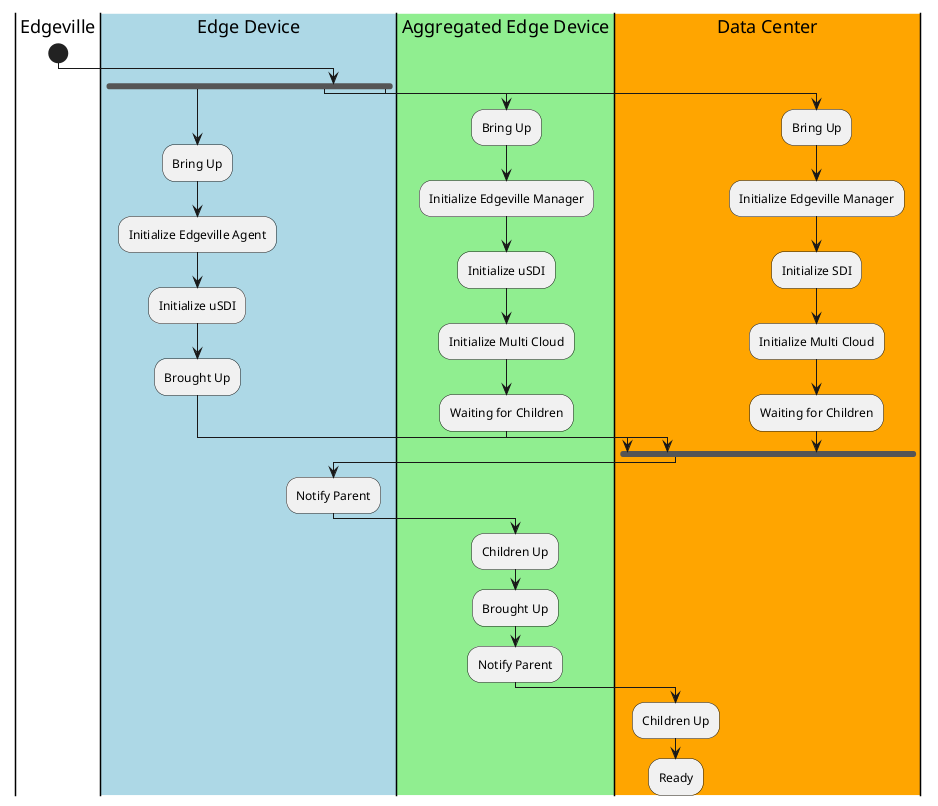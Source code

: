 @startuml
|Edgeville|
start
|#lightblue|Edge Device|
fork
  :Bring Up;
  :Initialize Edgeville Agent;
  :Initialize uSDI;
  :Brought Up;
|#lightgreen|Aggregated Edge Device|
fork again
  :Bring Up;
  :Initialize Edgeville Manager;
  :Initialize uSDI;
  :Initialize Multi Cloud;
  :Waiting for Children;
|#orange|Data Center|
fork again
  :Bring Up;
  :Initialize Edgeville Manager;
  :Initialize SDI;
  :Initialize Multi Cloud;
  :Waiting for Children;
fork end
|Edge Device|
  :Notify Parent;
|Aggregated Edge Device|
  :Children Up;
  :Brought Up;
  :Notify Parent;
|#orange|Data Center|
  :Children Up;
  :Ready;
@enduml
